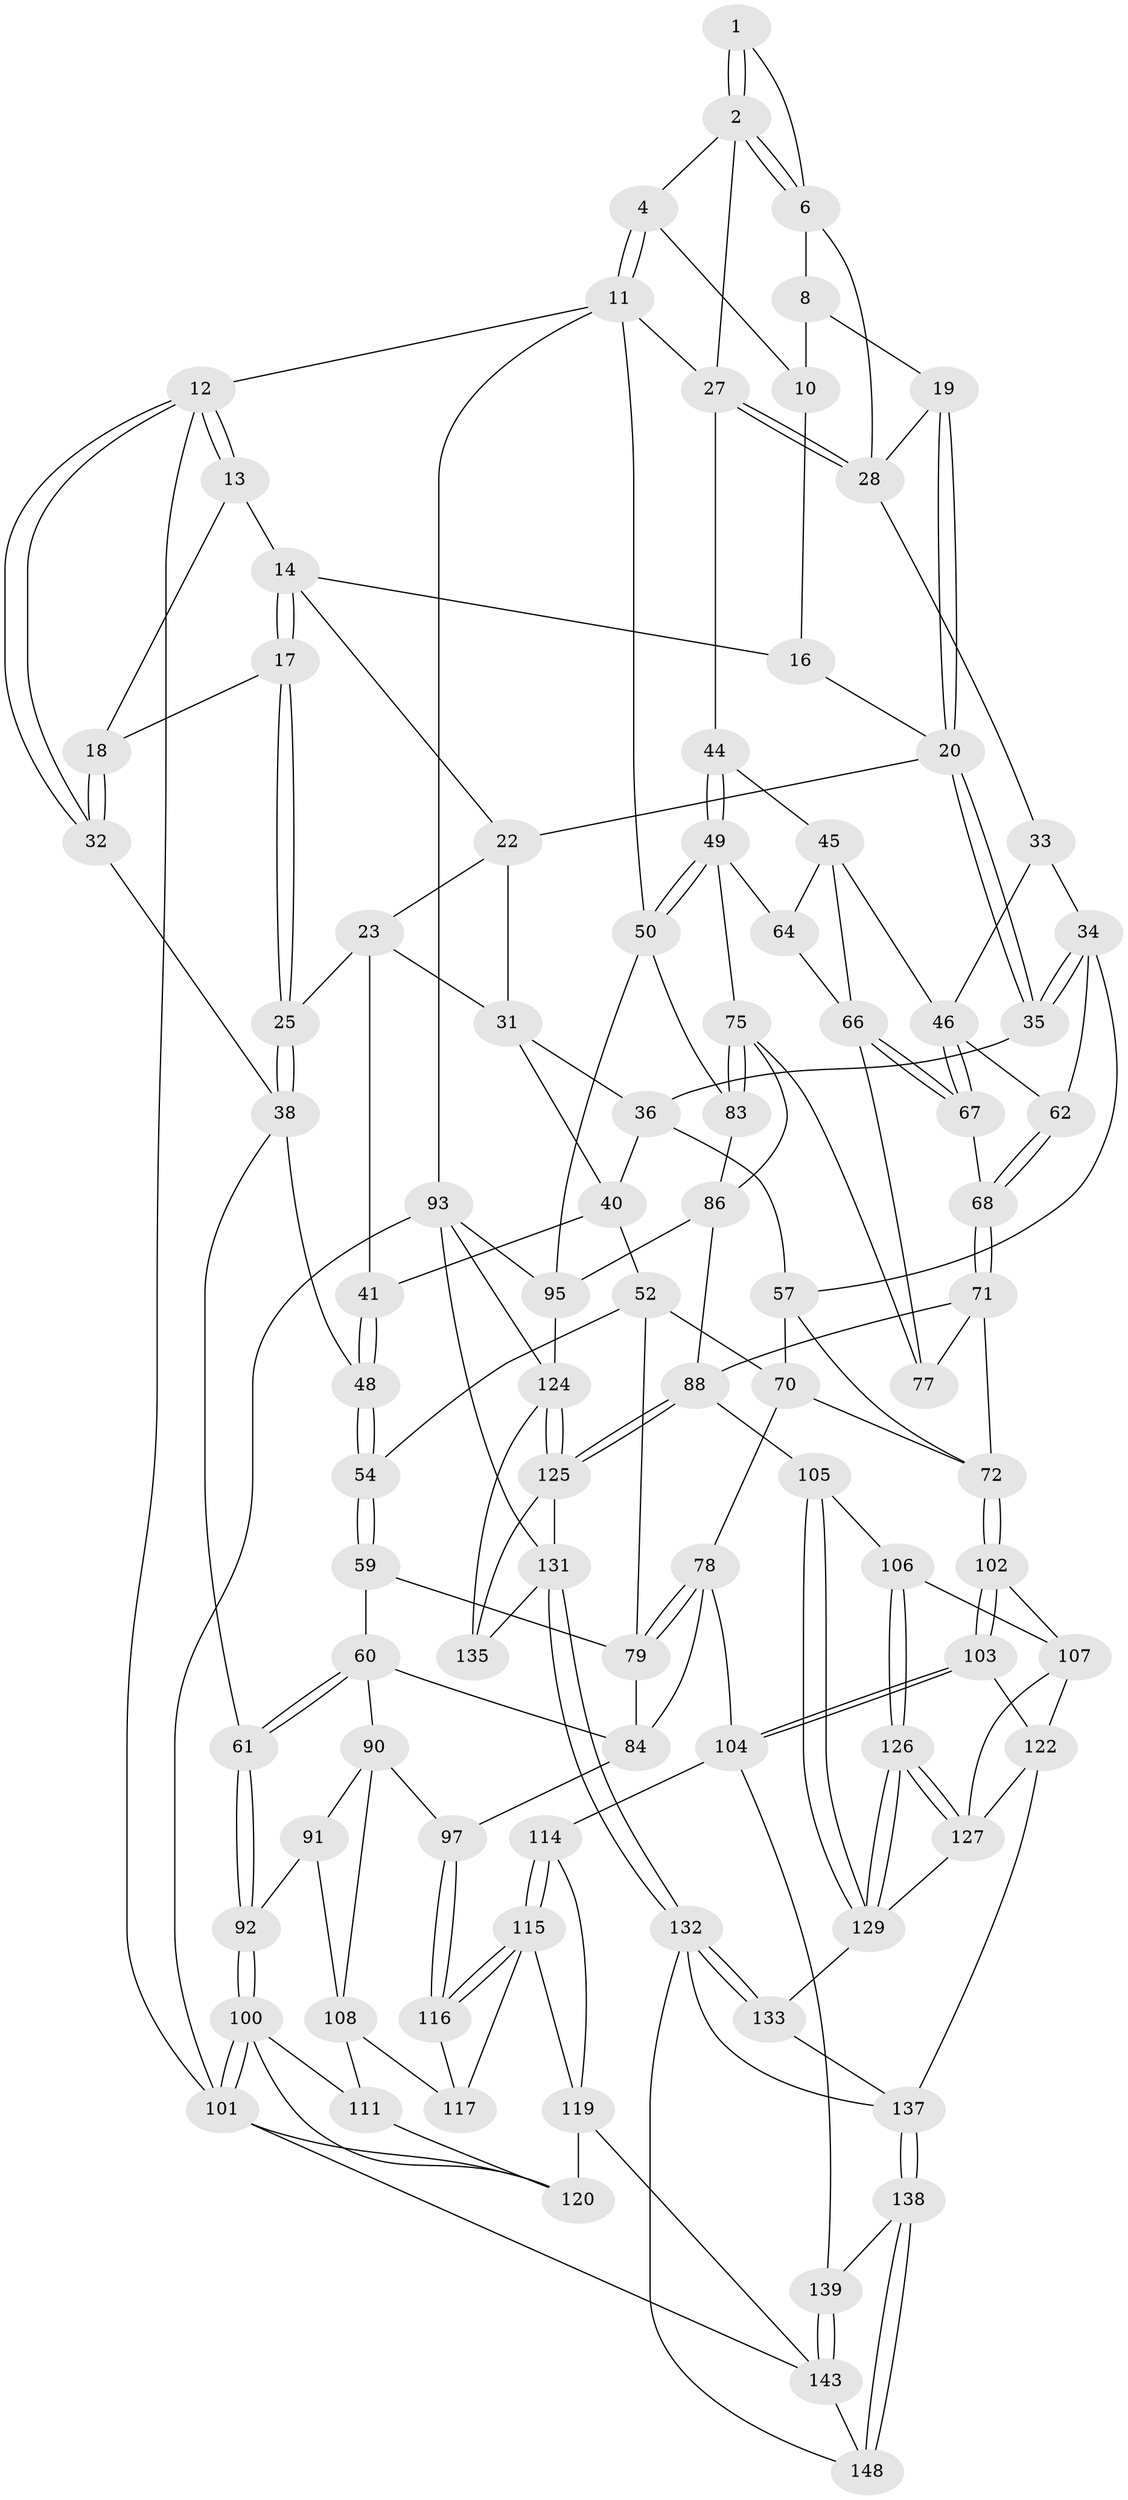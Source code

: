 // Generated by graph-tools (version 1.1) at 2025/24/03/03/25 07:24:33]
// undirected, 94 vertices, 213 edges
graph export_dot {
graph [start="1"]
  node [color=gray90,style=filled];
  1 [pos="+0.7407923581448589+0"];
  2 [pos="+0.8195374748381986+0.0684961049083729",super="+3"];
  4 [pos="+1+0",super="+5"];
  6 [pos="+0.7387315188457863+0.037487881921964804",super="+7"];
  8 [pos="+0.7023899135275652+0.04856632736649804",super="+9"];
  10 [pos="+0.6269973123061582+0"];
  11 [pos="+1+0",super="+42"];
  12 [pos="+0+0"];
  13 [pos="+0.065822272713672+0"];
  14 [pos="+0.292694975880455+0",super="+15"];
  16 [pos="+0.5673289845076013+0"];
  17 [pos="+0.1690427415276157+0.10871111587496034"];
  18 [pos="+0.10283554680014338+0.06401323718405094"];
  19 [pos="+0.6084442670797084+0.08326176277186065",super="+29"];
  20 [pos="+0.5643816946812389+0.07971347683047493",super="+21"];
  22 [pos="+0.3478798258209301+0",super="+26"];
  23 [pos="+0.34437349015584967+0.020934037897386674",super="+24"];
  25 [pos="+0.17580360757568517+0.1252071086368602"];
  27 [pos="+0.863880837089037+0.11148254419768859",super="+43"];
  28 [pos="+0.7502480398571635+0.14212069824774234",super="+30"];
  31 [pos="+0.4597042877214678+0.13177778727127132",super="+37"];
  32 [pos="+0+0.11402406827750057"];
  33 [pos="+0.6814425362552656+0.2523855223935624"];
  34 [pos="+0.6428492339307246+0.2519953358049687",super="+56"];
  35 [pos="+0.6153335518930562+0.24584315858905104"];
  36 [pos="+0.6050450851184244+0.2506365858485988",super="+55"];
  38 [pos="+0.13171910395222078+0.22349793527416098",super="+39"];
  40 [pos="+0.4157931220990616+0.21690981868660006",super="+51"];
  41 [pos="+0.3414428263139358+0.19349575268622712"];
  44 [pos="+0.8944685258979492+0.20338595770158555"];
  45 [pos="+0.788092065026939+0.3006948518328935",super="+65"];
  46 [pos="+0.7874841199700097+0.3007607669750315",super="+47"];
  48 [pos="+0.24635828739295842+0.2838872129034932"];
  49 [pos="+1+0.34370910713246394",super="+63"];
  50 [pos="+1+0.3599705478467402",super="+82"];
  52 [pos="+0.3903070708033904+0.3874919197299759",super="+53"];
  54 [pos="+0.27140644858241464+0.356731231012668"];
  57 [pos="+0.6023939557488499+0.4222438996099196",super="+58"];
  59 [pos="+0.13388891480839574+0.4436958868573919"];
  60 [pos="+0.10341618443214688+0.4536272044504025",super="+85"];
  61 [pos="+0+0.3882269456785432"];
  62 [pos="+0.6991889000546438+0.40176671091482635"];
  64 [pos="+0.8693691387245746+0.3693240641318731"];
  66 [pos="+0.7802636891506554+0.4484544747991634",super="+69"];
  67 [pos="+0.7794815632642016+0.44752563094661413"];
  68 [pos="+0.7041609439435849+0.4097074126604133"];
  70 [pos="+0.5056965700129653+0.4206801951897278",super="+74"];
  71 [pos="+0.6563537980876862+0.5672415313779994",super="+81"];
  72 [pos="+0.6133205612266924+0.567357743688135",super="+73"];
  75 [pos="+0.8809298421164846+0.5180655442106787",super="+76"];
  77 [pos="+0.8101452504416601+0.532964749989038"];
  78 [pos="+0.41385631360670977+0.5838888792998818",super="+99"];
  79 [pos="+0.3641013683933111+0.5168981362040592",super="+80"];
  83 [pos="+0.9954468812231473+0.5592863089292456"];
  84 [pos="+0.2031397650248595+0.5831757233735377",super="+96"];
  86 [pos="+0.9410012324689266+0.6577113984316951",super="+87"];
  88 [pos="+0.8071328393679381+0.7178294364406921",super="+89"];
  90 [pos="+0.1234282790660447+0.631320712170716",super="+98"];
  91 [pos="+0.08014516817313798+0.6488458110469648"];
  92 [pos="+0+0.4220922030417601"];
  93 [pos="+1+1",super="+94"];
  95 [pos="+1+0.7399774487894778",super="+110"];
  97 [pos="+0.2027119077129998+0.6788826066409769"];
  100 [pos="+0+0.8021155309440756",super="+112"];
  101 [pos="+0+1",super="+145"];
  102 [pos="+0.5893467380331631+0.6934679264011101"];
  103 [pos="+0.48090730908673945+0.7572091512375464"];
  104 [pos="+0.39932469302088475+0.7501421593680622",super="+113"];
  105 [pos="+0.7816342290852397+0.7268289367450815"];
  106 [pos="+0.7281635398261483+0.7511556667003539"];
  107 [pos="+0.6424123222064293+0.7430905679665436",super="+121"];
  108 [pos="+0.1253972469385366+0.7291840102506743",super="+109"];
  111 [pos="+0.05409823363469517+0.7853443844496149"];
  114 [pos="+0.3497940942715204+0.7864099787196644"];
  115 [pos="+0.285142142189003+0.7657094167220485",super="+118"];
  116 [pos="+0.21759501070757079+0.7115332479833568"];
  117 [pos="+0.19250407421095872+0.764007859814886"];
  119 [pos="+0.17491573477404207+0.8549597592992894",super="+123"];
  120 [pos="+0.13699271930063014+0.8436286107078804",super="+142"];
  122 [pos="+0.5611885459127226+0.8251719381239982",super="+136"];
  124 [pos="+0.9565602810775711+0.8113998061276835",super="+128"];
  125 [pos="+0.8616748390286209+0.8271190014038834",super="+130"];
  126 [pos="+0.6541235924707989+0.8993375263673403"];
  127 [pos="+0.6153669050583475+0.8706287341493664",super="+141"];
  129 [pos="+0.7243899055645417+1",super="+134"];
  131 [pos="+0.7850730589403144+1",super="+140"];
  132 [pos="+0.7746913729370172+1",super="+147"];
  133 [pos="+0.7652977658200796+1"];
  135 [pos="+0.956389891024217+0.8681270453996515"];
  137 [pos="+0.4882926292306954+0.9138423823747365",super="+146"];
  138 [pos="+0.41232944648232406+0.9162801614608228"];
  139 [pos="+0.40006573362433623+0.8851410673357746"];
  143 [pos="+0.21182774756528086+0.9490265022118773",super="+144"];
  148 [pos="+0.37401178978366945+1"];
  1 -- 2;
  1 -- 2;
  1 -- 6;
  2 -- 6;
  2 -- 6;
  2 -- 27;
  2 -- 4;
  4 -- 11;
  4 -- 11;
  4 -- 10;
  6 -- 8;
  6 -- 28;
  8 -- 19 [weight=2];
  8 -- 10;
  10 -- 16;
  11 -- 12;
  11 -- 93;
  11 -- 27;
  11 -- 50;
  12 -- 13;
  12 -- 13;
  12 -- 32;
  12 -- 32;
  12 -- 101;
  13 -- 14;
  13 -- 18;
  14 -- 17;
  14 -- 17;
  14 -- 16;
  14 -- 22;
  16 -- 20;
  17 -- 18;
  17 -- 25;
  17 -- 25;
  18 -- 32;
  18 -- 32;
  19 -- 20;
  19 -- 20;
  19 -- 28;
  20 -- 35;
  20 -- 35;
  20 -- 22;
  22 -- 23;
  22 -- 31;
  23 -- 31;
  23 -- 25;
  23 -- 41;
  25 -- 38;
  25 -- 38;
  27 -- 28;
  27 -- 28;
  27 -- 44;
  28 -- 33;
  31 -- 40;
  31 -- 36;
  32 -- 38;
  33 -- 34;
  33 -- 46;
  34 -- 35;
  34 -- 35;
  34 -- 57;
  34 -- 62;
  35 -- 36;
  36 -- 57;
  36 -- 40;
  38 -- 48;
  38 -- 61;
  40 -- 41;
  40 -- 52;
  41 -- 48;
  41 -- 48;
  44 -- 45;
  44 -- 49;
  44 -- 49;
  45 -- 46;
  45 -- 64;
  45 -- 66;
  46 -- 67;
  46 -- 67;
  46 -- 62;
  48 -- 54;
  48 -- 54;
  49 -- 50;
  49 -- 50;
  49 -- 64;
  49 -- 75;
  50 -- 83;
  50 -- 95;
  52 -- 70;
  52 -- 54;
  52 -- 79;
  54 -- 59;
  54 -- 59;
  57 -- 70;
  57 -- 72;
  59 -- 60;
  59 -- 79;
  60 -- 61;
  60 -- 61;
  60 -- 90;
  60 -- 84;
  61 -- 92;
  61 -- 92;
  62 -- 68;
  62 -- 68;
  64 -- 66;
  66 -- 67;
  66 -- 67;
  66 -- 77;
  67 -- 68;
  68 -- 71;
  68 -- 71;
  70 -- 72;
  70 -- 78;
  71 -- 72;
  71 -- 77;
  71 -- 88;
  72 -- 102;
  72 -- 102;
  75 -- 83;
  75 -- 83;
  75 -- 77;
  75 -- 86;
  78 -- 79;
  78 -- 79;
  78 -- 104;
  78 -- 84;
  79 -- 84;
  83 -- 86;
  84 -- 97;
  86 -- 88;
  86 -- 95;
  88 -- 125;
  88 -- 125;
  88 -- 105;
  90 -- 91;
  90 -- 97;
  90 -- 108;
  91 -- 92;
  91 -- 108;
  92 -- 100;
  92 -- 100;
  93 -- 101;
  93 -- 95;
  93 -- 131;
  93 -- 124;
  95 -- 124;
  97 -- 116;
  97 -- 116;
  100 -- 101;
  100 -- 101;
  100 -- 111;
  100 -- 120;
  101 -- 143;
  101 -- 120;
  102 -- 103;
  102 -- 103;
  102 -- 107;
  103 -- 104;
  103 -- 104;
  103 -- 122;
  104 -- 114;
  104 -- 139;
  105 -- 106;
  105 -- 129;
  105 -- 129;
  106 -- 107;
  106 -- 126;
  106 -- 126;
  107 -- 122;
  107 -- 127;
  108 -- 117;
  108 -- 111;
  111 -- 120;
  114 -- 115;
  114 -- 115;
  114 -- 119;
  115 -- 116;
  115 -- 116;
  115 -- 117;
  115 -- 119;
  116 -- 117;
  119 -- 120;
  119 -- 143;
  122 -- 137;
  122 -- 127;
  124 -- 125;
  124 -- 125;
  124 -- 135;
  125 -- 131;
  125 -- 135;
  126 -- 127;
  126 -- 127;
  126 -- 129;
  126 -- 129;
  127 -- 129;
  129 -- 133;
  131 -- 132;
  131 -- 132;
  131 -- 135;
  132 -- 133;
  132 -- 133;
  132 -- 137;
  132 -- 148;
  133 -- 137;
  137 -- 138;
  137 -- 138;
  138 -- 139;
  138 -- 148;
  138 -- 148;
  139 -- 143;
  139 -- 143;
  143 -- 148;
}
